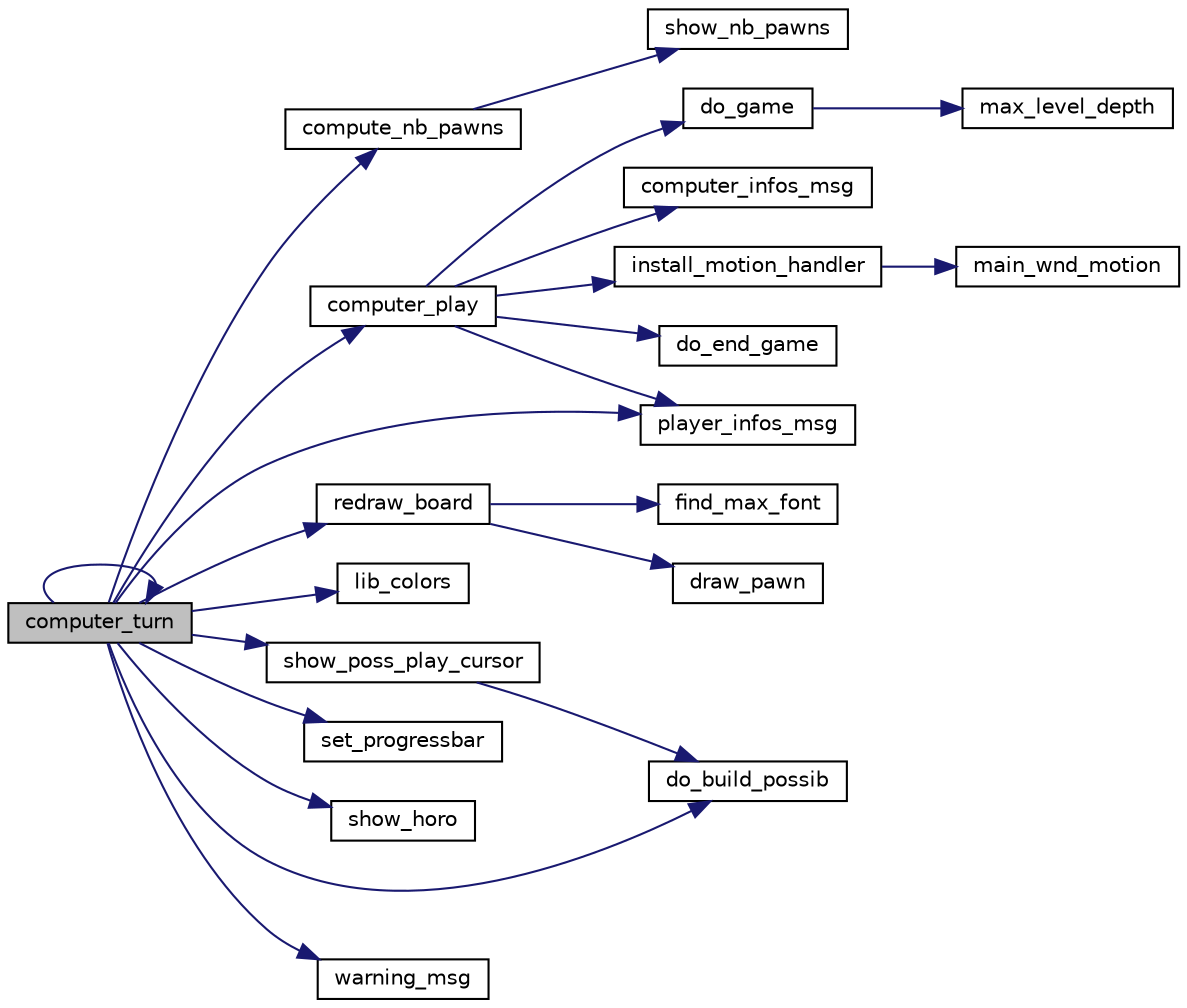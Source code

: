 digraph "computer_turn"
{
  edge [fontname="Helvetica",fontsize="10",labelfontname="Helvetica",labelfontsize="10"];
  node [fontname="Helvetica",fontsize="10",shape=record];
  rankdir="LR";
  Node1 [label="computer_turn",height=0.2,width=0.4,color="black", fillcolor="grey75", style="filled", fontcolor="black"];
  Node1 -> Node2 [color="midnightblue",fontsize="10",style="solid",fontname="Helvetica"];
  Node2 [label="compute_nb_pawns",height=0.2,width=0.4,color="black", fillcolor="white", style="filled",URL="$play_8c.html#a3b624499792f8e8baba13ebc43777a0b",tooltip="TBD. "];
  Node2 -> Node3 [color="midnightblue",fontsize="10",style="solid",fontname="Helvetica"];
  Node3 [label="show_nb_pawns",height=0.2,width=0.4,color="black", fillcolor="white", style="filled",URL="$status_8c.html#a4fba2ff23717bd1aa3b270b4f3c88f96",tooltip="TBD. "];
  Node1 -> Node4 [color="midnightblue",fontsize="10",style="solid",fontname="Helvetica"];
  Node4 [label="computer_play",height=0.2,width=0.4,color="black", fillcolor="white", style="filled",URL="$play_8c.html#a532ee1d69e4607ff37f5bba170367090",tooltip="TBD. "];
  Node4 -> Node5 [color="midnightblue",fontsize="10",style="solid",fontname="Helvetica"];
  Node5 [label="computer_infos_msg",height=0.2,width=0.4,color="black", fillcolor="white", style="filled",URL="$layout_8c.html#a7784c84bb739265db053ac4ddc5bbc12",tooltip="TBD. "];
  Node4 -> Node6 [color="midnightblue",fontsize="10",style="solid",fontname="Helvetica"];
  Node6 [label="install_motion_handler",height=0.2,width=0.4,color="black", fillcolor="white", style="filled",URL="$layout_8c.html#a5780cf40cad6e74575be54b51302f1b9",tooltip="TBD. "];
  Node6 -> Node7 [color="midnightblue",fontsize="10",style="solid",fontname="Helvetica"];
  Node7 [label="main_wnd_motion",height=0.2,width=0.4,color="black", fillcolor="white", style="filled",URL="$play_8c.html#a0541ba0433811df250387914677966b3",tooltip="TBD. "];
  Node4 -> Node8 [color="midnightblue",fontsize="10",style="solid",fontname="Helvetica"];
  Node8 [label="do_end_game",height=0.2,width=0.4,color="black", fillcolor="white", style="filled",URL="$endgame_8c.html#a3234a067ad9a3e234cf17ee54caf5c07",tooltip="TBD. "];
  Node4 -> Node9 [color="midnightblue",fontsize="10",style="solid",fontname="Helvetica"];
  Node9 [label="do_game",height=0.2,width=0.4,color="black", fillcolor="white", style="filled",URL="$game_8c.html#ad2f1bb4f135e7ae8bb2a3b808a476f05",tooltip="TBD. "];
  Node9 -> Node10 [color="midnightblue",fontsize="10",style="solid",fontname="Helvetica"];
  Node10 [label="max_level_depth",height=0.2,width=0.4,color="black", fillcolor="white", style="filled",URL="$game_8c.html#a2139b203244faaa8ec8e6c3a5989fa0e",tooltip="TBD. "];
  Node4 -> Node11 [color="midnightblue",fontsize="10",style="solid",fontname="Helvetica"];
  Node11 [label="player_infos_msg",height=0.2,width=0.4,color="black", fillcolor="white", style="filled",URL="$layout_8c.html#abe6e831df0165647ade700f4daa54c40",tooltip="TBD. "];
  Node1 -> Node1 [color="midnightblue",fontsize="10",style="solid",fontname="Helvetica"];
  Node1 -> Node12 [color="midnightblue",fontsize="10",style="solid",fontname="Helvetica"];
  Node12 [label="do_build_possib",height=0.2,width=0.4,color="black", fillcolor="white", style="filled",URL="$play_8c.html#ac8f1e24b1e8f73a55b08aff017d375ff",tooltip="TBD. "];
  Node1 -> Node13 [color="midnightblue",fontsize="10",style="solid",fontname="Helvetica"];
  Node13 [label="lib_colors",height=0.2,width=0.4,color="black", fillcolor="white", style="filled",URL="$play_8c.html#a2683002534294d469dc80718780533e2",tooltip="TBD. "];
  Node1 -> Node11 [color="midnightblue",fontsize="10",style="solid",fontname="Helvetica"];
  Node1 -> Node14 [color="midnightblue",fontsize="10",style="solid",fontname="Helvetica"];
  Node14 [label="redraw_board",height=0.2,width=0.4,color="black", fillcolor="white", style="filled",URL="$layout_8c.html#a6fbe970f2fddbc239e9ce420ba56eca5",tooltip="TBD. "];
  Node14 -> Node15 [color="midnightblue",fontsize="10",style="solid",fontname="Helvetica"];
  Node15 [label="draw_pawn",height=0.2,width=0.4,color="black", fillcolor="white", style="filled",URL="$layout_8c.html#aa16982074176adf4f29d91c2e75c6a0c",tooltip="TBD. "];
  Node14 -> Node16 [color="midnightblue",fontsize="10",style="solid",fontname="Helvetica"];
  Node16 [label="find_max_font",height=0.2,width=0.4,color="black", fillcolor="white", style="filled",URL="$config_8c.html#adb9b9fe162d52f28aca8c66146a809a4",tooltip="TBD. "];
  Node1 -> Node17 [color="midnightblue",fontsize="10",style="solid",fontname="Helvetica"];
  Node17 [label="set_progressbar",height=0.2,width=0.4,color="black", fillcolor="white", style="filled",URL="$status_8c.html#acf7a6cda63617a68fdd8da6deb615fed",tooltip="TBD. "];
  Node1 -> Node18 [color="midnightblue",fontsize="10",style="solid",fontname="Helvetica"];
  Node18 [label="show_horo",height=0.2,width=0.4,color="black", fillcolor="white", style="filled",URL="$status_8c.html#a8a1da154fd268fe008ef644dbaab3563",tooltip="TBD. "];
  Node1 -> Node19 [color="midnightblue",fontsize="10",style="solid",fontname="Helvetica"];
  Node19 [label="show_poss_play_cursor",height=0.2,width=0.4,color="black", fillcolor="white", style="filled",URL="$play_8c.html#a3e46a6606bdf7412f1116dd2b5f2a144",tooltip="Check each cell. "];
  Node19 -> Node12 [color="midnightblue",fontsize="10",style="solid",fontname="Helvetica"];
  Node1 -> Node20 [color="midnightblue",fontsize="10",style="solid",fontname="Helvetica"];
  Node20 [label="warning_msg",height=0.2,width=0.4,color="black", fillcolor="white", style="filled",URL="$util_8c.html#a3306e5518e661692fc20bf3ee2ecc31a",tooltip="TBD. "];
}
